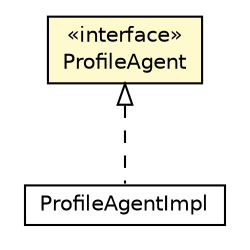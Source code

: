 #!/usr/local/bin/dot
#
# Class diagram 
# Generated by UMLGraph version R5_6-24-gf6e263 (http://www.umlgraph.org/)
#

digraph G {
	edge [fontname="Helvetica",fontsize=10,labelfontname="Helvetica",labelfontsize=10];
	node [fontname="Helvetica",fontsize=10,shape=plaintext];
	nodesep=0.25;
	ranksep=0.5;
	// org.universAAL.ucc.profile.agent.ProfileAgent
	c6576375 [label=<<table title="org.universAAL.ucc.profile.agent.ProfileAgent" border="0" cellborder="1" cellspacing="0" cellpadding="2" port="p" bgcolor="lemonChiffon" href="./ProfileAgent.html">
		<tr><td><table border="0" cellspacing="0" cellpadding="1">
<tr><td align="center" balign="center"> &#171;interface&#187; </td></tr>
<tr><td align="center" balign="center"> ProfileAgent </td></tr>
		</table></td></tr>
		</table>>, URL="./ProfileAgent.html", fontname="Helvetica", fontcolor="black", fontsize=10.0];
	// org.universAAL.ucc.profile.agent.impl.ProfileAgentImpl
	c6576376 [label=<<table title="org.universAAL.ucc.profile.agent.impl.ProfileAgentImpl" border="0" cellborder="1" cellspacing="0" cellpadding="2" port="p" href="./impl/ProfileAgentImpl.html">
		<tr><td><table border="0" cellspacing="0" cellpadding="1">
<tr><td align="center" balign="center"> ProfileAgentImpl </td></tr>
		</table></td></tr>
		</table>>, URL="./impl/ProfileAgentImpl.html", fontname="Helvetica", fontcolor="black", fontsize=10.0];
	//org.universAAL.ucc.profile.agent.impl.ProfileAgentImpl implements org.universAAL.ucc.profile.agent.ProfileAgent
	c6576375:p -> c6576376:p [dir=back,arrowtail=empty,style=dashed];
}

